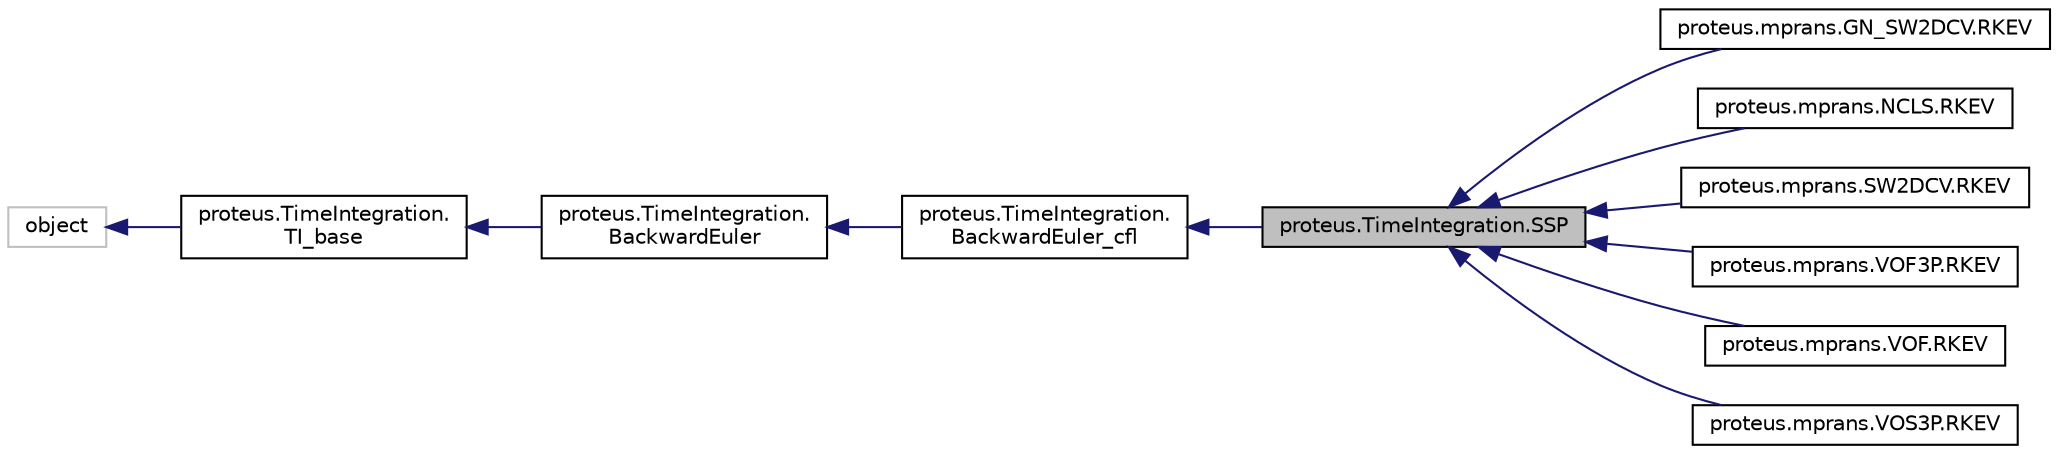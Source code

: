 digraph "proteus.TimeIntegration.SSP"
{
 // LATEX_PDF_SIZE
  edge [fontname="Helvetica",fontsize="10",labelfontname="Helvetica",labelfontsize="10"];
  node [fontname="Helvetica",fontsize="10",shape=record];
  rankdir="LR";
  Node1 [label="proteus.TimeIntegration.SSP",height=0.2,width=0.4,color="black", fillcolor="grey75", style="filled", fontcolor="black",tooltip=" "];
  Node2 -> Node1 [dir="back",color="midnightblue",fontsize="10",style="solid",fontname="Helvetica"];
  Node2 [label="proteus.TimeIntegration.\lBackwardEuler_cfl",height=0.2,width=0.4,color="black", fillcolor="white", style="filled",URL="$df/d2f/classproteus_1_1TimeIntegration_1_1BackwardEuler__cfl.html",tooltip=" "];
  Node3 -> Node2 [dir="back",color="midnightblue",fontsize="10",style="solid",fontname="Helvetica"];
  Node3 [label="proteus.TimeIntegration.\lBackwardEuler",height=0.2,width=0.4,color="black", fillcolor="white", style="filled",URL="$d6/dea/classproteus_1_1TimeIntegration_1_1BackwardEuler.html",tooltip=" "];
  Node4 -> Node3 [dir="back",color="midnightblue",fontsize="10",style="solid",fontname="Helvetica"];
  Node4 [label="proteus.TimeIntegration.\lTI_base",height=0.2,width=0.4,color="black", fillcolor="white", style="filled",URL="$d8/d86/classproteus_1_1TimeIntegration_1_1TI__base.html",tooltip=" "];
  Node5 -> Node4 [dir="back",color="midnightblue",fontsize="10",style="solid",fontname="Helvetica"];
  Node5 [label="object",height=0.2,width=0.4,color="grey75", fillcolor="white", style="filled",tooltip=" "];
  Node1 -> Node6 [dir="back",color="midnightblue",fontsize="10",style="solid",fontname="Helvetica"];
  Node6 [label="proteus.mprans.GN_SW2DCV.RKEV",height=0.2,width=0.4,color="black", fillcolor="white", style="filled",URL="$db/d13/classproteus_1_1mprans_1_1GN__SW2DCV_1_1RKEV.html",tooltip=" "];
  Node1 -> Node7 [dir="back",color="midnightblue",fontsize="10",style="solid",fontname="Helvetica"];
  Node7 [label="proteus.mprans.NCLS.RKEV",height=0.2,width=0.4,color="black", fillcolor="white", style="filled",URL="$d0/d40/classproteus_1_1mprans_1_1NCLS_1_1RKEV.html",tooltip=" "];
  Node1 -> Node8 [dir="back",color="midnightblue",fontsize="10",style="solid",fontname="Helvetica"];
  Node8 [label="proteus.mprans.SW2DCV.RKEV",height=0.2,width=0.4,color="black", fillcolor="white", style="filled",URL="$d6/d00/classproteus_1_1mprans_1_1SW2DCV_1_1RKEV.html",tooltip=" "];
  Node1 -> Node9 [dir="back",color="midnightblue",fontsize="10",style="solid",fontname="Helvetica"];
  Node9 [label="proteus.mprans.VOF3P.RKEV",height=0.2,width=0.4,color="black", fillcolor="white", style="filled",URL="$d3/db3/classproteus_1_1mprans_1_1VOF3P_1_1RKEV.html",tooltip=" "];
  Node1 -> Node10 [dir="back",color="midnightblue",fontsize="10",style="solid",fontname="Helvetica"];
  Node10 [label="proteus.mprans.VOF.RKEV",height=0.2,width=0.4,color="black", fillcolor="white", style="filled",URL="$d9/d00/classproteus_1_1mprans_1_1VOF_1_1RKEV.html",tooltip=" "];
  Node1 -> Node11 [dir="back",color="midnightblue",fontsize="10",style="solid",fontname="Helvetica"];
  Node11 [label="proteus.mprans.VOS3P.RKEV",height=0.2,width=0.4,color="black", fillcolor="white", style="filled",URL="$d6/d90/classproteus_1_1mprans_1_1VOS3P_1_1RKEV.html",tooltip=" "];
}
